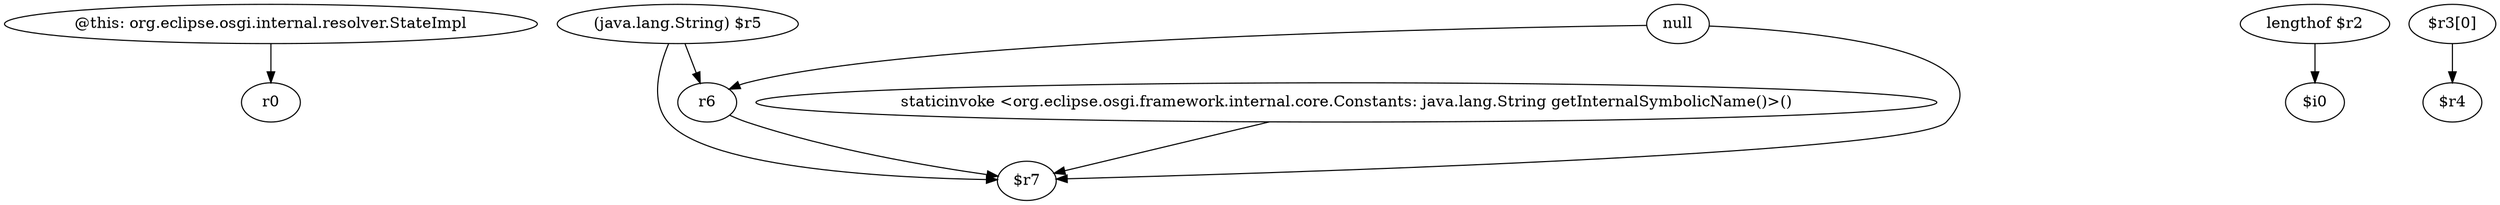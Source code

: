 digraph g {
0[label="@this: org.eclipse.osgi.internal.resolver.StateImpl"]
1[label="r0"]
0->1[label=""]
2[label="(java.lang.String) $r5"]
3[label="r6"]
2->3[label=""]
4[label="staticinvoke <org.eclipse.osgi.framework.internal.core.Constants: java.lang.String getInternalSymbolicName()>()"]
5[label="$r7"]
4->5[label=""]
6[label="null"]
6->3[label=""]
3->5[label=""]
6->5[label=""]
7[label="lengthof $r2"]
8[label="$i0"]
7->8[label=""]
9[label="$r3[0]"]
10[label="$r4"]
9->10[label=""]
2->5[label=""]
}